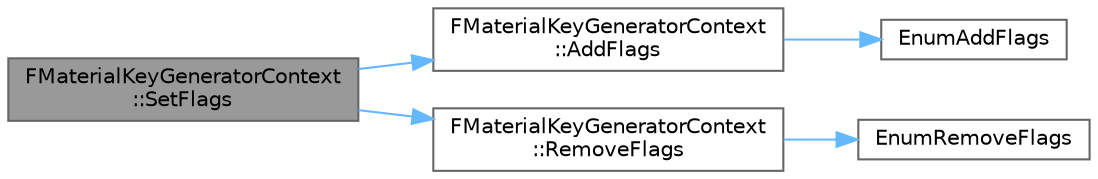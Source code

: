 digraph "FMaterialKeyGeneratorContext::SetFlags"
{
 // INTERACTIVE_SVG=YES
 // LATEX_PDF_SIZE
  bgcolor="transparent";
  edge [fontname=Helvetica,fontsize=10,labelfontname=Helvetica,labelfontsize=10];
  node [fontname=Helvetica,fontsize=10,shape=box,height=0.2,width=0.4];
  rankdir="LR";
  Node1 [id="Node000001",label="FMaterialKeyGeneratorContext\l::SetFlags",height=0.2,width=0.4,color="gray40", fillcolor="grey60", style="filled", fontcolor="black",tooltip="Add or remove include flags, depending on the value of bIncluded."];
  Node1 -> Node2 [id="edge1_Node000001_Node000002",color="steelblue1",style="solid",tooltip=" "];
  Node2 [id="Node000002",label="FMaterialKeyGeneratorContext\l::AddFlags",height=0.2,width=0.4,color="grey40", fillcolor="white", style="filled",URL="$d5/d1c/classFMaterialKeyGeneratorContext.html#ad2fc97b8ab821ee8ea95a0e60071168e",tooltip="Add include flags."];
  Node2 -> Node3 [id="edge2_Node000002_Node000003",color="steelblue1",style="solid",tooltip=" "];
  Node3 [id="Node000003",label="EnumAddFlags",height=0.2,width=0.4,color="grey40", fillcolor="white", style="filled",URL="$d8/de7/EnumClassFlags_8h.html#afb6302d7b0038eb50a455a77de560617",tooltip=" "];
  Node1 -> Node4 [id="edge3_Node000001_Node000004",color="steelblue1",style="solid",tooltip=" "];
  Node4 [id="Node000004",label="FMaterialKeyGeneratorContext\l::RemoveFlags",height=0.2,width=0.4,color="grey40", fillcolor="white", style="filled",URL="$d5/d1c/classFMaterialKeyGeneratorContext.html#a709be2fa9ba0a2a7ef5f167b2713d29e",tooltip="Remove include flags."];
  Node4 -> Node5 [id="edge4_Node000004_Node000005",color="steelblue1",style="solid",tooltip=" "];
  Node5 [id="Node000005",label="EnumRemoveFlags",height=0.2,width=0.4,color="grey40", fillcolor="white", style="filled",URL="$d8/de7/EnumClassFlags_8h.html#a8f41d359ab4dfdceb01c60d4024ac697",tooltip=" "];
}
